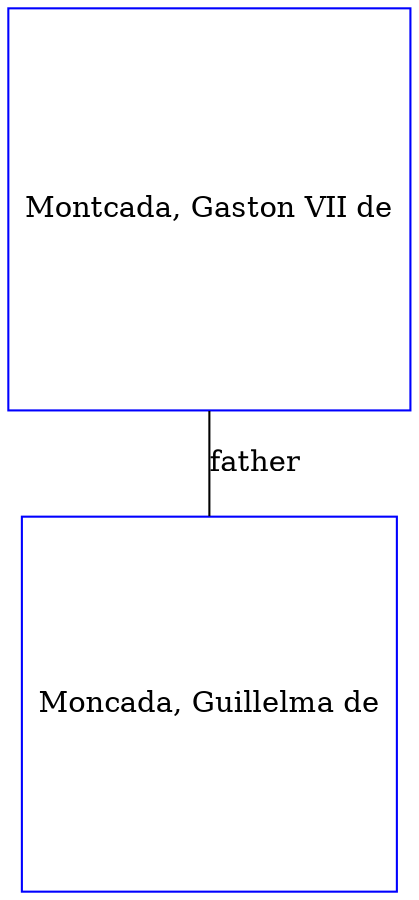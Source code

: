 digraph D {
    edge [dir=none];    node [shape=box];    "018367"   [label="Moncada, Guillelma de", shape=box, regular=1, color="blue"] ;
"018020"   [label="Montcada, Gaston VII de", shape=box, regular=1, color="blue"] ;
018020->018367 [label="father",arrowsize=0.0]; 
}